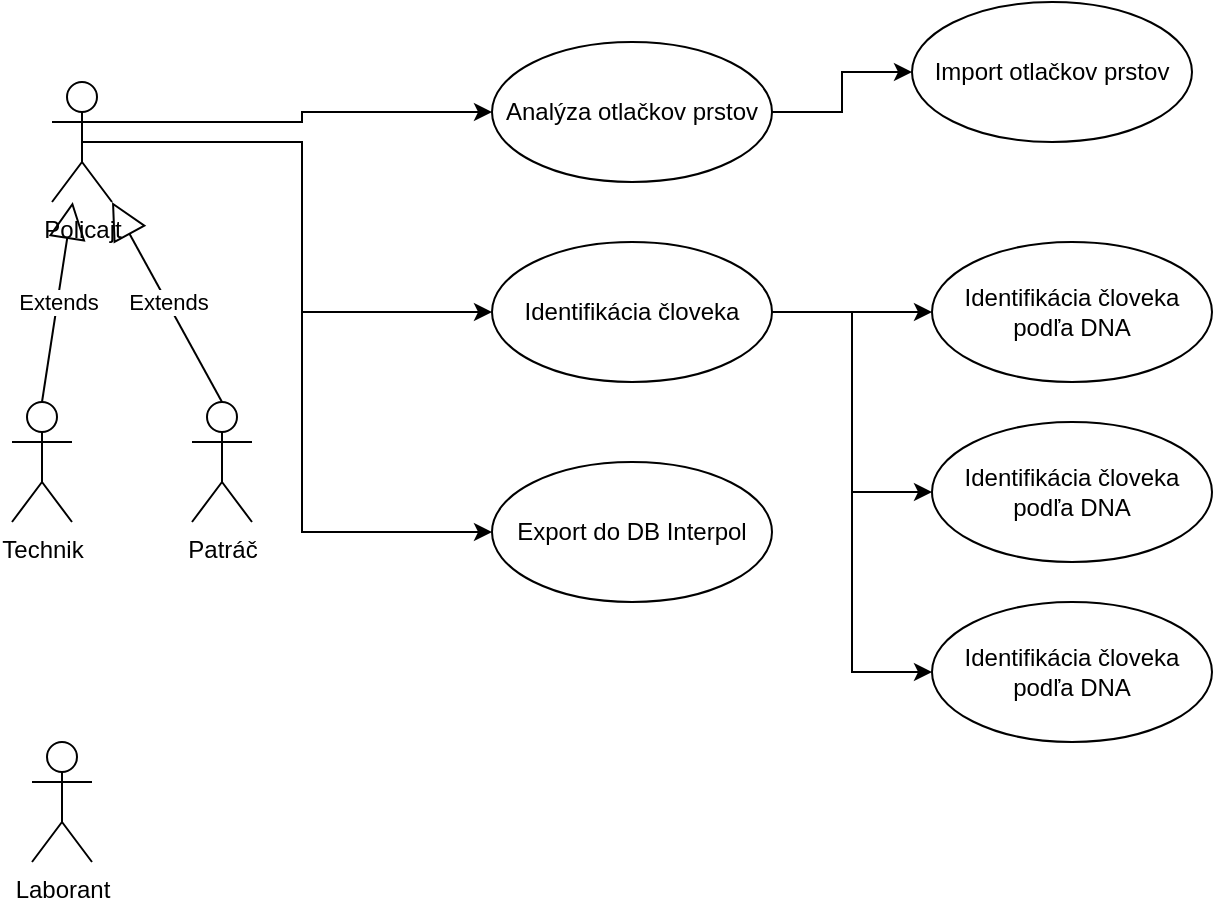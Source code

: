 <mxfile version="21.6.5" type="device">
  <diagram name="Page-1" id="3HVKxH8AcOBYXbnLSRp8">
    <mxGraphModel dx="1221" dy="662" grid="1" gridSize="10" guides="1" tooltips="1" connect="1" arrows="1" fold="1" page="1" pageScale="1" pageWidth="827" pageHeight="1169" math="0" shadow="0">
      <root>
        <mxCell id="0" />
        <mxCell id="1" parent="0" />
        <mxCell id="dQKsyLHApc4LOAyH2oId-10" style="edgeStyle=orthogonalEdgeStyle;rounded=0;orthogonalLoop=1;jettySize=auto;html=1;exitX=1;exitY=0.333;exitDx=0;exitDy=0;exitPerimeter=0;entryX=0;entryY=0.5;entryDx=0;entryDy=0;" edge="1" parent="1" source="dQKsyLHApc4LOAyH2oId-1" target="dQKsyLHApc4LOAyH2oId-7">
          <mxGeometry relative="1" as="geometry" />
        </mxCell>
        <mxCell id="dQKsyLHApc4LOAyH2oId-11" style="edgeStyle=orthogonalEdgeStyle;rounded=0;orthogonalLoop=1;jettySize=auto;html=1;exitX=0.5;exitY=0.5;exitDx=0;exitDy=0;exitPerimeter=0;entryX=0;entryY=0.5;entryDx=0;entryDy=0;" edge="1" parent="1" source="dQKsyLHApc4LOAyH2oId-1" target="dQKsyLHApc4LOAyH2oId-9">
          <mxGeometry relative="1" as="geometry" />
        </mxCell>
        <mxCell id="dQKsyLHApc4LOAyH2oId-20" style="edgeStyle=orthogonalEdgeStyle;rounded=0;orthogonalLoop=1;jettySize=auto;html=1;exitX=0.5;exitY=0.5;exitDx=0;exitDy=0;exitPerimeter=0;entryX=0;entryY=0.5;entryDx=0;entryDy=0;" edge="1" parent="1" source="dQKsyLHApc4LOAyH2oId-1" target="dQKsyLHApc4LOAyH2oId-19">
          <mxGeometry relative="1" as="geometry" />
        </mxCell>
        <mxCell id="dQKsyLHApc4LOAyH2oId-1" value="Policajt" style="shape=umlActor;verticalLabelPosition=bottom;verticalAlign=top;html=1;" vertex="1" parent="1">
          <mxGeometry x="100" y="40" width="30" height="60" as="geometry" />
        </mxCell>
        <mxCell id="dQKsyLHApc4LOAyH2oId-2" value="Patráč" style="shape=umlActor;verticalLabelPosition=bottom;verticalAlign=top;html=1;" vertex="1" parent="1">
          <mxGeometry x="170" y="200" width="30" height="60" as="geometry" />
        </mxCell>
        <mxCell id="dQKsyLHApc4LOAyH2oId-3" value="Technik" style="shape=umlActor;verticalLabelPosition=bottom;verticalAlign=top;html=1;" vertex="1" parent="1">
          <mxGeometry x="80" y="200" width="30" height="60" as="geometry" />
        </mxCell>
        <mxCell id="dQKsyLHApc4LOAyH2oId-4" value="Extends" style="endArrow=block;endSize=16;endFill=0;html=1;rounded=0;exitX=0.5;exitY=0;exitDx=0;exitDy=0;exitPerimeter=0;" edge="1" parent="1" source="dQKsyLHApc4LOAyH2oId-3" target="dQKsyLHApc4LOAyH2oId-1">
          <mxGeometry width="160" relative="1" as="geometry">
            <mxPoint x="180" y="220" as="sourcePoint" />
            <mxPoint x="340" y="220" as="targetPoint" />
          </mxGeometry>
        </mxCell>
        <mxCell id="dQKsyLHApc4LOAyH2oId-5" value="Extends" style="endArrow=block;endSize=16;endFill=0;html=1;rounded=0;exitX=0.5;exitY=0;exitDx=0;exitDy=0;exitPerimeter=0;entryX=1;entryY=1;entryDx=0;entryDy=0;entryPerimeter=0;" edge="1" parent="1" source="dQKsyLHApc4LOAyH2oId-2" target="dQKsyLHApc4LOAyH2oId-1">
          <mxGeometry width="160" relative="1" as="geometry">
            <mxPoint x="240" y="110" as="sourcePoint" />
            <mxPoint x="400" y="110" as="targetPoint" />
          </mxGeometry>
        </mxCell>
        <mxCell id="dQKsyLHApc4LOAyH2oId-6" value="Laborant" style="shape=umlActor;verticalLabelPosition=bottom;verticalAlign=top;html=1;" vertex="1" parent="1">
          <mxGeometry x="90" y="370" width="30" height="60" as="geometry" />
        </mxCell>
        <mxCell id="dQKsyLHApc4LOAyH2oId-12" style="edgeStyle=orthogonalEdgeStyle;rounded=0;orthogonalLoop=1;jettySize=auto;html=1;exitX=1;exitY=0.5;exitDx=0;exitDy=0;entryX=0;entryY=0.5;entryDx=0;entryDy=0;" edge="1" parent="1" source="dQKsyLHApc4LOAyH2oId-7" target="dQKsyLHApc4LOAyH2oId-8">
          <mxGeometry relative="1" as="geometry" />
        </mxCell>
        <mxCell id="dQKsyLHApc4LOAyH2oId-7" value="Analýza otlačkov prstov" style="ellipse;whiteSpace=wrap;html=1;" vertex="1" parent="1">
          <mxGeometry x="320" y="20" width="140" height="70" as="geometry" />
        </mxCell>
        <mxCell id="dQKsyLHApc4LOAyH2oId-8" value="Import otlačkov prstov" style="ellipse;whiteSpace=wrap;html=1;" vertex="1" parent="1">
          <mxGeometry x="530" width="140" height="70" as="geometry" />
        </mxCell>
        <mxCell id="dQKsyLHApc4LOAyH2oId-14" value="" style="edgeStyle=orthogonalEdgeStyle;rounded=0;orthogonalLoop=1;jettySize=auto;html=1;" edge="1" parent="1" source="dQKsyLHApc4LOAyH2oId-9" target="dQKsyLHApc4LOAyH2oId-13">
          <mxGeometry relative="1" as="geometry" />
        </mxCell>
        <mxCell id="dQKsyLHApc4LOAyH2oId-17" style="edgeStyle=orthogonalEdgeStyle;rounded=0;orthogonalLoop=1;jettySize=auto;html=1;exitX=1;exitY=0.5;exitDx=0;exitDy=0;entryX=0;entryY=0.5;entryDx=0;entryDy=0;" edge="1" parent="1" source="dQKsyLHApc4LOAyH2oId-9" target="dQKsyLHApc4LOAyH2oId-15">
          <mxGeometry relative="1" as="geometry" />
        </mxCell>
        <mxCell id="dQKsyLHApc4LOAyH2oId-18" style="edgeStyle=orthogonalEdgeStyle;rounded=0;orthogonalLoop=1;jettySize=auto;html=1;exitX=1;exitY=0.5;exitDx=0;exitDy=0;entryX=0;entryY=0.5;entryDx=0;entryDy=0;" edge="1" parent="1" source="dQKsyLHApc4LOAyH2oId-9" target="dQKsyLHApc4LOAyH2oId-16">
          <mxGeometry relative="1" as="geometry" />
        </mxCell>
        <mxCell id="dQKsyLHApc4LOAyH2oId-9" value="Identifikácia človeka" style="ellipse;whiteSpace=wrap;html=1;" vertex="1" parent="1">
          <mxGeometry x="320" y="120" width="140" height="70" as="geometry" />
        </mxCell>
        <mxCell id="dQKsyLHApc4LOAyH2oId-13" value="Identifikácia človeka podľa DNA" style="ellipse;whiteSpace=wrap;html=1;" vertex="1" parent="1">
          <mxGeometry x="540" y="120" width="140" height="70" as="geometry" />
        </mxCell>
        <mxCell id="dQKsyLHApc4LOAyH2oId-15" value="Identifikácia človeka podľa DNA" style="ellipse;whiteSpace=wrap;html=1;" vertex="1" parent="1">
          <mxGeometry x="540" y="210" width="140" height="70" as="geometry" />
        </mxCell>
        <mxCell id="dQKsyLHApc4LOAyH2oId-16" value="Identifikácia človeka podľa DNA" style="ellipse;whiteSpace=wrap;html=1;" vertex="1" parent="1">
          <mxGeometry x="540" y="300" width="140" height="70" as="geometry" />
        </mxCell>
        <mxCell id="dQKsyLHApc4LOAyH2oId-19" value="Export do DB Interpol" style="ellipse;whiteSpace=wrap;html=1;" vertex="1" parent="1">
          <mxGeometry x="320" y="230" width="140" height="70" as="geometry" />
        </mxCell>
      </root>
    </mxGraphModel>
  </diagram>
</mxfile>
